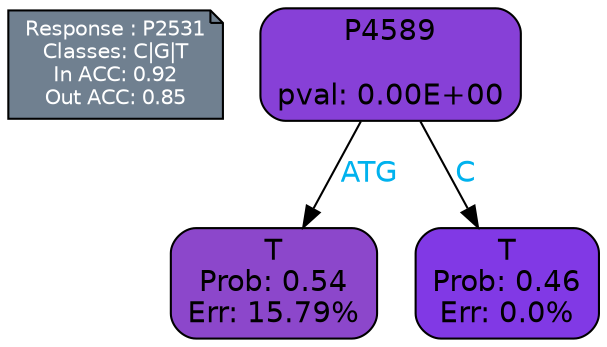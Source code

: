 digraph Tree {
node [shape=box, style="filled, rounded", color="black", fontname=helvetica] ;
graph [ranksep=equally, splines=polylines, bgcolor=transparent, dpi=600] ;
edge [fontname=helvetica] ;
LEGEND [label="Response : P2531
Classes: C|G|T
In ACC: 0.92
Out ACC: 0.85
",shape=note,align=left,style=filled,fillcolor="slategray",fontcolor="white",fontsize=10];1 [label="P4589

pval: 0.00E+00", fillcolor="#8740d7"] ;
2 [label="T
Prob: 0.54
Err: 15.79%", fillcolor="#8c47cb"] ;
3 [label="T
Prob: 0.46
Err: 0.0%", fillcolor="#8139e5"] ;
1 -> 2 [label="ATG",fontcolor=deepskyblue2] ;
1 -> 3 [label="C",fontcolor=deepskyblue2] ;
{rank = same; 2;3;}{rank = same; LEGEND;1;}}